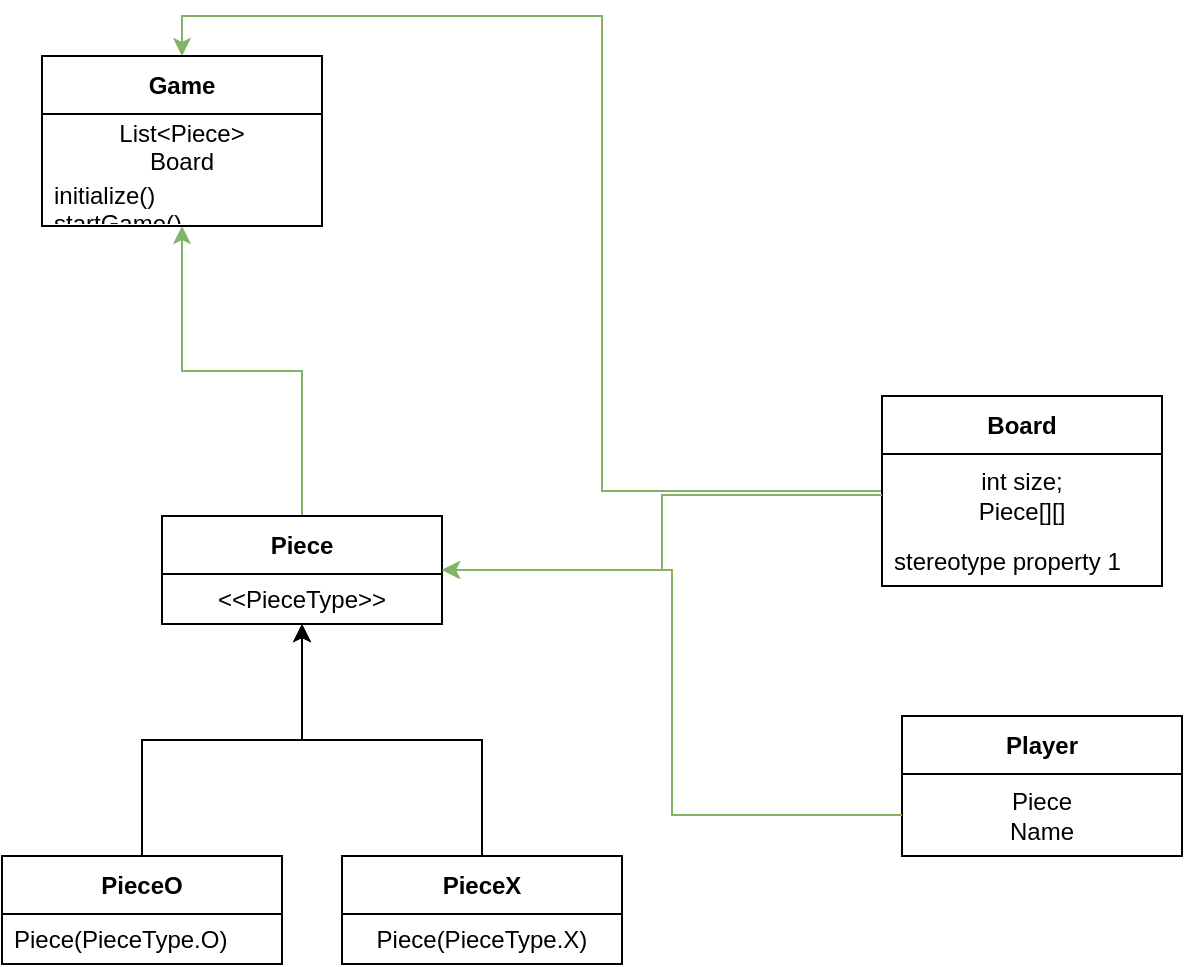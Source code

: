 <mxfile version="26.2.8">
  <diagram id="qUqq47Q0K6DC0h3vCr2b" name="Page-1">
    <mxGraphModel dx="989" dy="659" grid="1" gridSize="10" guides="1" tooltips="1" connect="1" arrows="1" fold="1" page="1" pageScale="1" pageWidth="850" pageHeight="1100" math="0" shadow="0">
      <root>
        <mxCell id="0" />
        <mxCell id="1" parent="0" />
        <mxCell id="14" value="" style="edgeStyle=orthogonalEdgeStyle;rounded=0;orthogonalLoop=1;jettySize=auto;html=1;" parent="1" source="11" target="8" edge="1">
          <mxGeometry relative="1" as="geometry" />
        </mxCell>
        <mxCell id="18" value="" style="edgeStyle=orthogonalEdgeStyle;rounded=0;orthogonalLoop=1;jettySize=auto;html=1;" parent="1" source="16" target="8" edge="1">
          <mxGeometry relative="1" as="geometry" />
        </mxCell>
        <mxCell id="Rh2ghOdx8w7UbfwkqitD-31" style="edgeStyle=orthogonalEdgeStyle;rounded=0;orthogonalLoop=1;jettySize=auto;html=1;fillColor=#d5e8d4;strokeColor=#82b366;" edge="1" parent="1" source="8" target="Rh2ghOdx8w7UbfwkqitD-27">
          <mxGeometry relative="1" as="geometry" />
        </mxCell>
        <mxCell id="8" value="Piece" style="swimlane;fontStyle=1;align=center;verticalAlign=middle;childLayout=stackLayout;horizontal=1;startSize=29;horizontalStack=0;resizeParent=1;resizeParentMax=0;resizeLast=0;collapsible=0;marginBottom=0;html=1;whiteSpace=wrap;" parent="1" vertex="1">
          <mxGeometry x="240" y="340" width="140" height="54" as="geometry" />
        </mxCell>
        <mxCell id="9" value="&amp;lt;&amp;lt;PieceType&amp;gt;&amp;gt;" style="text;html=1;strokeColor=none;fillColor=none;align=center;verticalAlign=middle;spacingLeft=4;spacingRight=4;overflow=hidden;rotatable=0;points=[[0,0.5],[1,0.5]];portConstraint=eastwest;whiteSpace=wrap;" parent="8" vertex="1">
          <mxGeometry y="29" width="140" height="25" as="geometry" />
        </mxCell>
        <mxCell id="11" value="PieceO" style="swimlane;fontStyle=1;align=center;verticalAlign=middle;childLayout=stackLayout;horizontal=1;startSize=29;horizontalStack=0;resizeParent=1;resizeParentMax=0;resizeLast=0;collapsible=0;marginBottom=0;html=1;whiteSpace=wrap;" parent="1" vertex="1">
          <mxGeometry x="160" y="510" width="140" height="54" as="geometry" />
        </mxCell>
        <mxCell id="13" value="Piece(PieceType.O)" style="text;html=1;strokeColor=none;fillColor=none;align=left;verticalAlign=middle;spacingLeft=4;spacingRight=4;overflow=hidden;rotatable=0;points=[[0,0.5],[1,0.5]];portConstraint=eastwest;whiteSpace=wrap;" parent="11" vertex="1">
          <mxGeometry y="29" width="140" height="25" as="geometry" />
        </mxCell>
        <mxCell id="16" value="PieceX" style="swimlane;fontStyle=1;align=center;verticalAlign=middle;childLayout=stackLayout;horizontal=1;startSize=29;horizontalStack=0;resizeParent=1;resizeParentMax=0;resizeLast=0;collapsible=0;marginBottom=0;html=1;whiteSpace=wrap;" parent="1" vertex="1">
          <mxGeometry x="330" y="510" width="140" height="54" as="geometry" />
        </mxCell>
        <mxCell id="17" value="Piece(PieceType.X)" style="text;html=1;strokeColor=none;fillColor=none;align=center;verticalAlign=middle;spacingLeft=4;spacingRight=4;overflow=hidden;rotatable=0;points=[[0,0.5],[1,0.5]];portConstraint=eastwest;whiteSpace=wrap;" parent="16" vertex="1">
          <mxGeometry y="29" width="140" height="25" as="geometry" />
        </mxCell>
        <mxCell id="Rh2ghOdx8w7UbfwkqitD-34" style="edgeStyle=orthogonalEdgeStyle;rounded=0;orthogonalLoop=1;jettySize=auto;html=1;entryX=0.5;entryY=0;entryDx=0;entryDy=0;fillColor=#d5e8d4;strokeColor=#82b366;" edge="1" parent="1" source="19" target="Rh2ghOdx8w7UbfwkqitD-27">
          <mxGeometry relative="1" as="geometry" />
        </mxCell>
        <mxCell id="19" value="Board" style="swimlane;fontStyle=1;align=center;verticalAlign=middle;childLayout=stackLayout;horizontal=1;startSize=29;horizontalStack=0;resizeParent=1;resizeParentMax=0;resizeLast=0;collapsible=0;marginBottom=0;html=1;whiteSpace=wrap;" parent="1" vertex="1">
          <mxGeometry x="600" y="280" width="140" height="95" as="geometry" />
        </mxCell>
        <mxCell id="20" value="int size;&lt;br&gt;Piece[][]" style="text;html=1;strokeColor=none;fillColor=none;align=center;verticalAlign=middle;spacingLeft=4;spacingRight=4;overflow=hidden;rotatable=0;points=[[0,0.5],[1,0.5]];portConstraint=eastwest;whiteSpace=wrap;" parent="19" vertex="1">
          <mxGeometry y="29" width="140" height="41" as="geometry" />
        </mxCell>
        <mxCell id="21" value="stereotype property 1" style="text;html=1;strokeColor=none;fillColor=none;align=left;verticalAlign=middle;spacingLeft=4;spacingRight=4;overflow=hidden;rotatable=0;points=[[0,0.5],[1,0.5]];portConstraint=eastwest;whiteSpace=wrap;" parent="19" vertex="1">
          <mxGeometry y="70" width="140" height="25" as="geometry" />
        </mxCell>
        <mxCell id="22" value="Player" style="swimlane;fontStyle=1;align=center;verticalAlign=middle;childLayout=stackLayout;horizontal=1;startSize=29;horizontalStack=0;resizeParent=1;resizeParentMax=0;resizeLast=0;collapsible=0;marginBottom=0;html=1;whiteSpace=wrap;" parent="1" vertex="1">
          <mxGeometry x="610" y="440" width="140" height="70" as="geometry" />
        </mxCell>
        <mxCell id="23" value="Piece&lt;br&gt;Name" style="text;html=1;strokeColor=none;fillColor=none;align=center;verticalAlign=middle;spacingLeft=4;spacingRight=4;overflow=hidden;rotatable=0;points=[[0,0.5],[1,0.5]];portConstraint=eastwest;whiteSpace=wrap;" parent="22" vertex="1">
          <mxGeometry y="29" width="140" height="41" as="geometry" />
        </mxCell>
        <mxCell id="26" style="edgeStyle=orthogonalEdgeStyle;rounded=0;orthogonalLoop=1;jettySize=auto;html=1;fillColor=#d5e8d4;strokeColor=#82b366;" parent="1" source="20" target="8" edge="1">
          <mxGeometry relative="1" as="geometry" />
        </mxCell>
        <mxCell id="27" style="edgeStyle=orthogonalEdgeStyle;rounded=0;orthogonalLoop=1;jettySize=auto;html=1;entryX=1;entryY=0.5;entryDx=0;entryDy=0;fillColor=#d5e8d4;strokeColor=#82b366;" parent="1" source="23" target="8" edge="1">
          <mxGeometry relative="1" as="geometry" />
        </mxCell>
        <mxCell id="Rh2ghOdx8w7UbfwkqitD-27" value="Game" style="swimlane;fontStyle=1;align=center;verticalAlign=middle;childLayout=stackLayout;horizontal=1;startSize=29;horizontalStack=0;resizeParent=1;resizeParentMax=0;resizeLast=0;collapsible=0;marginBottom=0;html=1;whiteSpace=wrap;" vertex="1" parent="1">
          <mxGeometry x="180" y="110" width="140" height="85" as="geometry" />
        </mxCell>
        <mxCell id="Rh2ghOdx8w7UbfwkqitD-28" value="List&amp;lt;Piece&amp;gt;&lt;br&gt;&lt;div&gt;Board&lt;/div&gt;" style="text;html=1;strokeColor=none;fillColor=none;align=center;verticalAlign=middle;spacingLeft=4;spacingRight=4;overflow=hidden;rotatable=0;points=[[0,0.5],[1,0.5]];portConstraint=eastwest;whiteSpace=wrap;" vertex="1" parent="Rh2ghOdx8w7UbfwkqitD-27">
          <mxGeometry y="29" width="140" height="31" as="geometry" />
        </mxCell>
        <mxCell id="Rh2ghOdx8w7UbfwkqitD-29" value="initialize()&lt;div&gt;startGame()&lt;/div&gt;" style="text;html=1;strokeColor=none;fillColor=none;align=left;verticalAlign=middle;spacingLeft=4;spacingRight=4;overflow=hidden;rotatable=0;points=[[0,0.5],[1,0.5]];portConstraint=eastwest;whiteSpace=wrap;" vertex="1" parent="Rh2ghOdx8w7UbfwkqitD-27">
          <mxGeometry y="60" width="140" height="25" as="geometry" />
        </mxCell>
      </root>
    </mxGraphModel>
  </diagram>
</mxfile>
